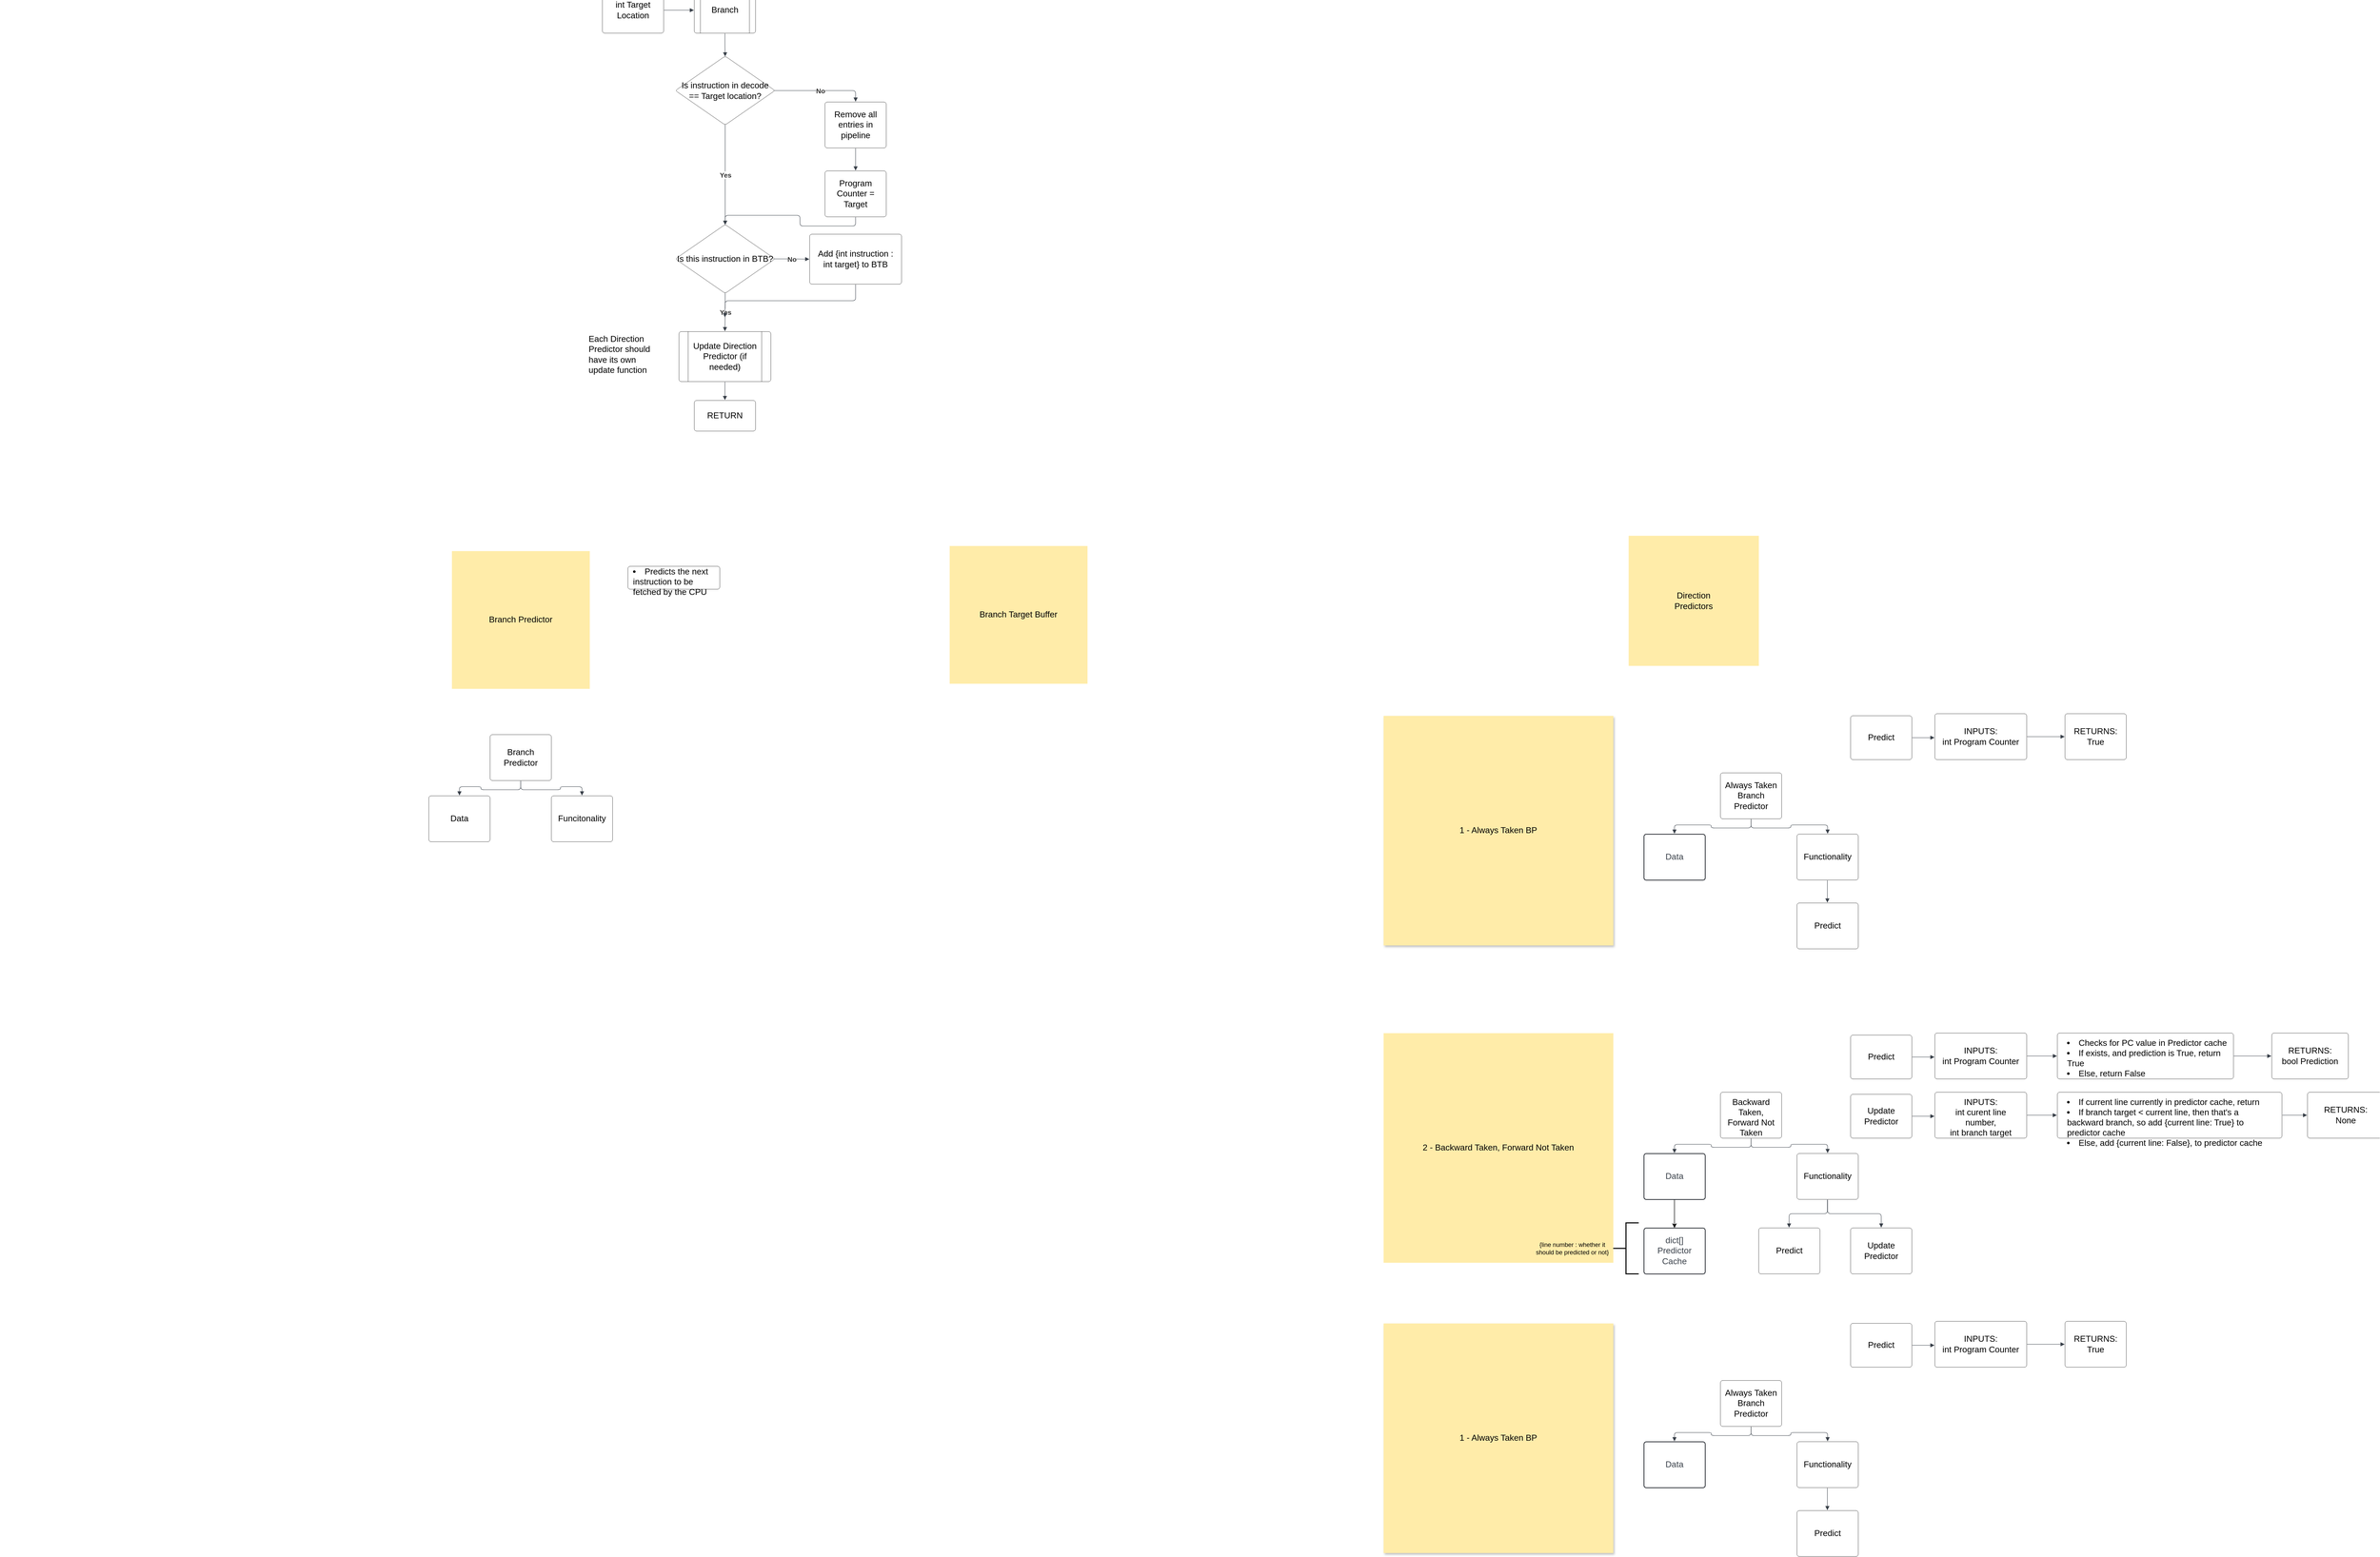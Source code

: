 <mxfile version="24.8.3">
  <diagram name="Page-1" id="AOVgvmvvyc7UU4PLM1Ro">
    <mxGraphModel dx="3771" dy="5281" grid="1" gridSize="10" guides="1" tooltips="1" connect="1" arrows="1" fold="1" page="1" pageScale="1" pageWidth="827" pageHeight="1169" math="0" shadow="0">
      <root>
        <mxCell id="0" />
        <mxCell id="1" parent="0" />
        <mxCell id="uuDwatuscmwlwmb8hPeX-1" value="Always Taken Branch Predictor" style="html=1;overflow=block;blockSpacing=1;whiteSpace=wrap;fontSize=16.7;spacing=9;rounded=1;absoluteArcSize=1;arcSize=9;strokeWidth=NaN;lucidId=i2bk1pYp1I_v;" vertex="1" parent="1">
          <mxGeometry x="1170" y="-2075" width="120" height="90" as="geometry" />
        </mxCell>
        <mxCell id="uuDwatuscmwlwmb8hPeX-2" value="Data" style="html=1;overflow=block;blockSpacing=1;whiteSpace=wrap;fontSize=16.7;fontColor=#3a414a;spacing=9;strokeColor=#282c33;strokeOpacity=100;fillOpacity=100;rounded=1;absoluteArcSize=1;arcSize=9;fillColor=#ffffff;strokeWidth=1.5;lucidId=82bkHtU~yvYa;" vertex="1" parent="1">
          <mxGeometry x="1020" y="-1955" width="120" height="90" as="geometry" />
        </mxCell>
        <mxCell id="uuDwatuscmwlwmb8hPeX-3" value="Functionality" style="html=1;overflow=block;blockSpacing=1;whiteSpace=wrap;fontSize=16.7;spacing=9;rounded=1;absoluteArcSize=1;arcSize=9;strokeWidth=NaN;lucidId=o3bk2jGgh~UA;" vertex="1" parent="1">
          <mxGeometry x="1320" y="-1955" width="120" height="90" as="geometry" />
        </mxCell>
        <mxCell id="uuDwatuscmwlwmb8hPeX-4" value="" style="html=1;jettySize=18;whiteSpace=wrap;fontSize=13;strokeColor=#3a414a;strokeOpacity=100;strokeWidth=0.8;rounded=1;arcSize=12;edgeStyle=orthogonalEdgeStyle;startArrow=none;endArrow=block;endFill=1;exitX=0.5;exitY=1.008;exitPerimeter=0;entryX=0.5;entryY=-0.008;entryPerimeter=0;lucidId=E3bkcDDy-kEL;" edge="1" parent="1" source="uuDwatuscmwlwmb8hPeX-1" target="uuDwatuscmwlwmb8hPeX-3">
          <mxGeometry width="100" height="100" relative="1" as="geometry">
            <Array as="points" />
          </mxGeometry>
        </mxCell>
        <mxCell id="uuDwatuscmwlwmb8hPeX-5" value="" style="html=1;jettySize=18;whiteSpace=wrap;fontSize=13;strokeColor=#3a414a;strokeOpacity=100;strokeWidth=0.8;rounded=1;arcSize=12;edgeStyle=orthogonalEdgeStyle;startArrow=none;endArrow=block;endFill=1;exitX=0.5;exitY=1.008;exitPerimeter=0;entryX=0.5;entryY=-0.008;entryPerimeter=0;lucidId=R3bkoSl7Dh5S;" edge="1" parent="1" source="uuDwatuscmwlwmb8hPeX-1" target="uuDwatuscmwlwmb8hPeX-2">
          <mxGeometry width="100" height="100" relative="1" as="geometry">
            <Array as="points" />
          </mxGeometry>
        </mxCell>
        <mxCell id="uuDwatuscmwlwmb8hPeX-6" value="Predict" style="html=1;overflow=block;blockSpacing=1;whiteSpace=wrap;fontSize=16.7;spacing=9;rounded=1;absoluteArcSize=1;arcSize=9;strokeWidth=NaN;lucidId=d4bkPks5g2ti;" vertex="1" parent="1">
          <mxGeometry x="1320" y="-1820" width="120" height="90" as="geometry" />
        </mxCell>
        <mxCell id="uuDwatuscmwlwmb8hPeX-7" value="" style="html=1;jettySize=18;whiteSpace=wrap;fontSize=13;strokeColor=#3a414a;strokeOpacity=100;strokeWidth=0.8;rounded=1;arcSize=12;edgeStyle=orthogonalEdgeStyle;startArrow=none;endArrow=block;endFill=1;exitX=0.496;exitY=1.008;exitPerimeter=0;entryX=0.496;entryY=-0.008;entryPerimeter=0;lucidId=v4bkwlfStT5P;" edge="1" parent="1" source="uuDwatuscmwlwmb8hPeX-3" target="uuDwatuscmwlwmb8hPeX-6">
          <mxGeometry width="100" height="100" relative="1" as="geometry">
            <Array as="points" />
          </mxGeometry>
        </mxCell>
        <mxCell id="uuDwatuscmwlwmb8hPeX-8" value="INPUTS:&#xa;int Program Counter" style="html=1;overflow=block;blockSpacing=1;whiteSpace=wrap;fontSize=16.7;spacing=9;rounded=1;absoluteArcSize=1;arcSize=9;strokeWidth=NaN;lucidId=.4bk7yBoR5yF;" vertex="1" parent="1">
          <mxGeometry x="1590" y="-2191" width="180" height="90" as="geometry" />
        </mxCell>
        <mxCell id="uuDwatuscmwlwmb8hPeX-9" value="" style="html=1;jettySize=18;whiteSpace=wrap;fontSize=13;strokeColor=#3a414a;strokeOpacity=100;strokeWidth=0.8;rounded=1;arcSize=12;edgeStyle=orthogonalEdgeStyle;startArrow=none;endArrow=block;endFill=1;exitX=1.004;exitY=0.5;exitPerimeter=0;entryX=-0.006;entryY=0.5;entryPerimeter=0;lucidId=O5bk9KP6apJc;" edge="1" parent="1" source="uuDwatuscmwlwmb8hPeX-8" target="uuDwatuscmwlwmb8hPeX-12">
          <mxGeometry width="100" height="100" relative="1" as="geometry">
            <Array as="points" />
          </mxGeometry>
        </mxCell>
        <mxCell id="uuDwatuscmwlwmb8hPeX-10" value="Predict" style="html=1;overflow=block;blockSpacing=1;whiteSpace=wrap;fontSize=16.7;spacing=3.8;rounded=1;absoluteArcSize=1;arcSize=9;strokeWidth=NaN;lucidId=46bkn2mSzNT6;" vertex="1" parent="1">
          <mxGeometry x="1425" y="-2187" width="120" height="86" as="geometry" />
        </mxCell>
        <mxCell id="uuDwatuscmwlwmb8hPeX-11" value="" style="html=1;jettySize=18;whiteSpace=wrap;fontSize=13;strokeColor=#3a414a;strokeOpacity=100;strokeWidth=0.8;rounded=1;arcSize=12;edgeStyle=orthogonalEdgeStyle;startArrow=none;endArrow=block;endFill=1;exitX=1.006;exitY=0.5;exitPerimeter=0;entryX=-0.004;entryY=0.522;entryPerimeter=0;lucidId=l7bk.DYITlxg;" edge="1" parent="1" source="uuDwatuscmwlwmb8hPeX-10" target="uuDwatuscmwlwmb8hPeX-8">
          <mxGeometry width="100" height="100" relative="1" as="geometry">
            <Array as="points" />
          </mxGeometry>
        </mxCell>
        <mxCell id="uuDwatuscmwlwmb8hPeX-12" value="RETURNS:&#xa;True" style="html=1;overflow=block;blockSpacing=1;whiteSpace=wrap;fontSize=16.7;spacing=9;rounded=1;absoluteArcSize=1;arcSize=9;strokeWidth=NaN;lucidId=s7bk0tZIX3CD;" vertex="1" parent="1">
          <mxGeometry x="1845" y="-2191" width="120" height="90" as="geometry" />
        </mxCell>
        <mxCell id="uuDwatuscmwlwmb8hPeX-13" value="1 - Always Taken BP" style="html=1;overflow=block;blockSpacing=1;whiteSpace=wrap;shadow=1;fontSize=16.7;spacing=9;strokeColor=none;fillColor=#FFECA9;strokeWidth=0;lucidId=1rckRtuBceTb;" vertex="1" parent="1">
          <mxGeometry x="510" y="-2187" width="450" height="450" as="geometry" />
        </mxCell>
        <mxCell id="uuDwatuscmwlwmb8hPeX-14" value="2 - Backward Taken, Forward Not Taken" style="html=1;overflow=block;blockSpacing=1;whiteSpace=wrap;fontSize=16.7;spacing=9;strokeColor=none;fillColor=#FFECA9;strokeWidth=0;lucidId=JtckmVWhgW1o;" vertex="1" parent="1">
          <mxGeometry x="510" y="-1565" width="450" height="450" as="geometry" />
        </mxCell>
        <mxCell id="uuDwatuscmwlwmb8hPeX-15" value="Direction&#xa;Predictors" style="html=1;overflow=block;blockSpacing=1;whiteSpace=wrap;fontSize=16.7;spacing=9;strokeColor=none;fillColor=#FFECA9;strokeWidth=0;lucidId=ZuckLceTMZb~;" vertex="1" parent="1">
          <mxGeometry x="990" y="-2540" width="255" height="255" as="geometry" />
        </mxCell>
        <mxCell id="uuDwatuscmwlwmb8hPeX-16" value="Branch Predictor" style="html=1;overflow=block;blockSpacing=1;whiteSpace=wrap;fontSize=16.7;spacing=9;strokeColor=none;fillColor=#FFECA9;strokeWidth=0;lucidId=~vcks.mbnJ2U;" vertex="1" parent="1">
          <mxGeometry x="-1315" y="-2510" width="270" height="270" as="geometry" />
        </mxCell>
        <mxCell id="uuDwatuscmwlwmb8hPeX-17" value="" style="html=1;overflow=block;blockSpacing=1;whiteSpace=wrap;shape=image;fontSize=13;spacing=0;strokeColor=none;strokeOpacity=100;rounded=1;absoluteArcSize=1;arcSize=9;strokeWidth=0;image=https://images.lucid.app/images/3ca19639-ea1f-423f-9327-d27c26be29cb/content;imageAspect=0;lucidId=Zwck1WDIHgvC;" vertex="1" parent="1">
          <mxGeometry x="-2200" y="-2510" width="826" height="467" as="geometry" />
        </mxCell>
        <mxCell id="uuDwatuscmwlwmb8hPeX-18" value="Branch Predictor" style="html=1;overflow=block;blockSpacing=1;whiteSpace=wrap;fontSize=16.7;spacing=9;rounded=1;absoluteArcSize=1;arcSize=9;strokeWidth=NaN;lucidId=~yck88rrfHz_;" vertex="1" parent="1">
          <mxGeometry x="-1240" y="-2150" width="120" height="90" as="geometry" />
        </mxCell>
        <mxCell id="uuDwatuscmwlwmb8hPeX-19" value="" style="html=1;jettySize=18;whiteSpace=wrap;fontSize=13;strokeColor=#3a414a;strokeOpacity=100;strokeWidth=0.8;rounded=1;arcSize=12;edgeStyle=orthogonalEdgeStyle;startArrow=none;endArrow=block;endFill=1;exitX=0.5;exitY=1.008;exitPerimeter=0;entryX=0.5;entryY=-0.008;entryPerimeter=0;lucidId=uzckwsu8T0K0;" edge="1" parent="1" source="uuDwatuscmwlwmb8hPeX-18" target="uuDwatuscmwlwmb8hPeX-20">
          <mxGeometry width="100" height="100" relative="1" as="geometry">
            <Array as="points" />
          </mxGeometry>
        </mxCell>
        <mxCell id="uuDwatuscmwlwmb8hPeX-20" value="Data" style="html=1;overflow=block;blockSpacing=1;whiteSpace=wrap;fontSize=16.7;spacing=9;rounded=1;absoluteArcSize=1;arcSize=9;strokeWidth=NaN;lucidId=vzck_5pMrunn;" vertex="1" parent="1">
          <mxGeometry x="-1360" y="-2030" width="120" height="90" as="geometry" />
        </mxCell>
        <mxCell id="uuDwatuscmwlwmb8hPeX-21" value="" style="html=1;jettySize=18;whiteSpace=wrap;fontSize=13;strokeColor=#3a414a;strokeOpacity=100;strokeWidth=0.8;rounded=1;arcSize=12;edgeStyle=orthogonalEdgeStyle;startArrow=none;endArrow=block;endFill=1;exitX=0.5;exitY=1.008;exitPerimeter=0;entryX=0.5;entryY=-0.008;entryPerimeter=0;lucidId=Wzckco4oWcKX;" edge="1" parent="1" source="uuDwatuscmwlwmb8hPeX-18" target="uuDwatuscmwlwmb8hPeX-22">
          <mxGeometry width="100" height="100" relative="1" as="geometry">
            <Array as="points" />
          </mxGeometry>
        </mxCell>
        <mxCell id="uuDwatuscmwlwmb8hPeX-22" value="Funcitonality" style="html=1;overflow=block;blockSpacing=1;whiteSpace=wrap;fontSize=16.7;spacing=9;rounded=1;absoluteArcSize=1;arcSize=9;strokeWidth=NaN;lucidId=XzckBp6csw0f;" vertex="1" parent="1">
          <mxGeometry x="-1120" y="-2030" width="120" height="90" as="geometry" />
        </mxCell>
        <mxCell id="uuDwatuscmwlwmb8hPeX-23" value="&lt;ul style=&quot;margin: 0px; padding-left: 10px;list-style-position: inside; list-style-type:disc&quot;&gt;&lt;li style=&quot;text-align:left;font-size:16.7px;&quot;&gt;&lt;span style=&quot;margin-left: 0px;margin-top: -2px;&quot;&gt;&lt;span style=&quot;font-size:16.7px;&quot;&gt;Predicts the next instruction to be fetched by the CPU&lt;/span&gt;&lt;/span&gt;&lt;/li&gt;&lt;/ul&gt;" style="html=1;overflow=block;blockSpacing=1;whiteSpace=wrap;fontSize=13;spacing=0;rounded=1;absoluteArcSize=1;arcSize=9;strokeWidth=NaN;lucidId=TAcka.jGkqfJ;" vertex="1" parent="1">
          <mxGeometry x="-970" y="-2480" width="180" height="45" as="geometry" />
        </mxCell>
        <mxCell id="uuDwatuscmwlwmb8hPeX-24" value="Backward Taken, Forward Not Taken" style="html=1;overflow=block;blockSpacing=1;whiteSpace=wrap;fontSize=16.7;spacing=9;rounded=1;absoluteArcSize=1;arcSize=9;strokeWidth=NaN;lucidId=8c9kMYV7Qv1u;" vertex="1" parent="1">
          <mxGeometry x="1170" y="-1449" width="120" height="90" as="geometry" />
        </mxCell>
        <mxCell id="uuDwatuscmwlwmb8hPeX-75" value="" style="edgeStyle=orthogonalEdgeStyle;rounded=0;orthogonalLoop=1;jettySize=auto;html=1;" edge="1" parent="1" source="uuDwatuscmwlwmb8hPeX-25" target="uuDwatuscmwlwmb8hPeX-74">
          <mxGeometry relative="1" as="geometry" />
        </mxCell>
        <mxCell id="uuDwatuscmwlwmb8hPeX-25" value="Data" style="html=1;overflow=block;blockSpacing=1;whiteSpace=wrap;fontSize=16.7;fontColor=#3a414a;spacing=9;strokeColor=#282c33;strokeOpacity=100;fillOpacity=100;rounded=1;absoluteArcSize=1;arcSize=9;fillColor=#ffffff;strokeWidth=1.5;lucidId=8c9kD0o6.5k8;" vertex="1" parent="1">
          <mxGeometry x="1020" y="-1329" width="120" height="90" as="geometry" />
        </mxCell>
        <mxCell id="uuDwatuscmwlwmb8hPeX-26" value="Functionality" style="html=1;overflow=block;blockSpacing=1;whiteSpace=wrap;fontSize=16.7;spacing=9;rounded=1;absoluteArcSize=1;arcSize=9;strokeWidth=NaN;lucidId=8c9kfbl39SHX;" vertex="1" parent="1">
          <mxGeometry x="1320" y="-1329" width="120" height="90" as="geometry" />
        </mxCell>
        <mxCell id="uuDwatuscmwlwmb8hPeX-27" value="" style="html=1;jettySize=18;whiteSpace=wrap;fontSize=13;strokeColor=#3a414a;strokeOpacity=100;strokeWidth=0.8;rounded=1;arcSize=12;edgeStyle=orthogonalEdgeStyle;startArrow=none;endArrow=block;endFill=1;exitX=0.5;exitY=1.008;exitPerimeter=0;entryX=0.5;entryY=-0.008;entryPerimeter=0;lucidId=8c9k0im.X_DS;" edge="1" parent="1" source="uuDwatuscmwlwmb8hPeX-24" target="uuDwatuscmwlwmb8hPeX-26">
          <mxGeometry width="100" height="100" relative="1" as="geometry">
            <Array as="points" />
          </mxGeometry>
        </mxCell>
        <mxCell id="uuDwatuscmwlwmb8hPeX-28" value="" style="html=1;jettySize=18;whiteSpace=wrap;fontSize=13;strokeColor=#3a414a;strokeOpacity=100;strokeWidth=0.8;rounded=1;arcSize=12;edgeStyle=orthogonalEdgeStyle;startArrow=none;endArrow=block;endFill=1;exitX=0.5;exitY=1.008;exitPerimeter=0;entryX=0.5;entryY=-0.008;entryPerimeter=0;lucidId=8c9kHfaAQ382;" edge="1" parent="1" source="uuDwatuscmwlwmb8hPeX-24" target="uuDwatuscmwlwmb8hPeX-25">
          <mxGeometry width="100" height="100" relative="1" as="geometry">
            <Array as="points" />
          </mxGeometry>
        </mxCell>
        <mxCell id="uuDwatuscmwlwmb8hPeX-29" value="Predict" style="html=1;overflow=block;blockSpacing=1;whiteSpace=wrap;fontSize=16.7;spacing=9;rounded=1;absoluteArcSize=1;arcSize=9;strokeWidth=NaN;lucidId=8c9k6aIw7lAV;" vertex="1" parent="1">
          <mxGeometry x="1245" y="-1183" width="120" height="90" as="geometry" />
        </mxCell>
        <mxCell id="uuDwatuscmwlwmb8hPeX-30" value="" style="html=1;jettySize=18;whiteSpace=wrap;fontSize=13;strokeColor=#3a414a;strokeOpacity=100;strokeWidth=0.8;rounded=1;arcSize=12;edgeStyle=orthogonalEdgeStyle;startArrow=none;endArrow=block;endFill=1;exitX=0.496;exitY=1.008;exitPerimeter=0;entryX=0.496;entryY=-0.008;entryPerimeter=0;lucidId=8c9kitW1Y-cf;" edge="1" parent="1" source="uuDwatuscmwlwmb8hPeX-26" target="uuDwatuscmwlwmb8hPeX-29">
          <mxGeometry width="100" height="100" relative="1" as="geometry">
            <Array as="points" />
          </mxGeometry>
        </mxCell>
        <mxCell id="uuDwatuscmwlwmb8hPeX-31" value="INPUTS:&#xa;int Program Counter" style="html=1;overflow=block;blockSpacing=1;whiteSpace=wrap;fontSize=16.7;spacing=9;rounded=1;absoluteArcSize=1;arcSize=9;strokeWidth=NaN;lucidId=8c9k5pr_DzDx;" vertex="1" parent="1">
          <mxGeometry x="1590" y="-1565" width="180" height="90" as="geometry" />
        </mxCell>
        <mxCell id="uuDwatuscmwlwmb8hPeX-32" value="Predict" style="html=1;overflow=block;blockSpacing=1;whiteSpace=wrap;fontSize=16.7;spacing=3.8;rounded=1;absoluteArcSize=1;arcSize=9;strokeWidth=NaN;lucidId=8c9krW--IpCT;" vertex="1" parent="1">
          <mxGeometry x="1425" y="-1561" width="120" height="86" as="geometry" />
        </mxCell>
        <mxCell id="uuDwatuscmwlwmb8hPeX-33" value="" style="html=1;jettySize=18;whiteSpace=wrap;fontSize=13;strokeColor=#3a414a;strokeOpacity=100;strokeWidth=0.8;rounded=1;arcSize=12;edgeStyle=orthogonalEdgeStyle;startArrow=none;endArrow=block;endFill=1;exitX=1.006;exitY=0.5;exitPerimeter=0;entryX=-0.004;entryY=0.522;entryPerimeter=0;lucidId=8c9kmN0n2Hg2;" edge="1" parent="1" source="uuDwatuscmwlwmb8hPeX-32" target="uuDwatuscmwlwmb8hPeX-31">
          <mxGeometry width="100" height="100" relative="1" as="geometry">
            <Array as="points" />
          </mxGeometry>
        </mxCell>
        <mxCell id="uuDwatuscmwlwmb8hPeX-34" value="RETURNS:&#xa;bool Prediction " style="html=1;overflow=block;blockSpacing=1;whiteSpace=wrap;fontSize=16.7;spacing=9;rounded=1;absoluteArcSize=1;arcSize=9;strokeWidth=NaN;lucidId=8c9kwbLM9wAJ;" vertex="1" parent="1">
          <mxGeometry x="2250" y="-1565" width="150" height="90" as="geometry" />
        </mxCell>
        <mxCell id="uuDwatuscmwlwmb8hPeX-35" value="Branch" style="html=1;overflow=block;blockSpacing=1;whiteSpace=wrap;shape=process;fontSize=16.7;spacing=3.8;rounded=1;absoluteArcSize=1;arcSize=9;strokeWidth=NaN;lucidId=t8_kdd7iGehU;" vertex="1" parent="1">
          <mxGeometry x="-840" y="-3615" width="120" height="90" as="geometry" />
        </mxCell>
        <mxCell id="uuDwatuscmwlwmb8hPeX-36" value="Is instruction in decode == Target location?" style="html=1;overflow=block;blockSpacing=1;whiteSpace=wrap;rhombus;fontSize=16.7;spacing=3.8;rounded=1;absoluteArcSize=1;arcSize=9;strokeWidth=NaN;lucidId=G-_kBLNaIpqO;" vertex="1" parent="1">
          <mxGeometry x="-877" y="-3480" width="195" height="135" as="geometry" />
        </mxCell>
        <mxCell id="uuDwatuscmwlwmb8hPeX-37" value="int Target Location" style="html=1;overflow=block;blockSpacing=1;whiteSpace=wrap;fontSize=16.7;spacing=9;rounded=1;absoluteArcSize=1;arcSize=9;strokeWidth=NaN;lucidId=M-_kORSJOAoa;" vertex="1" parent="1">
          <mxGeometry x="-1020" y="-3615" width="120" height="90" as="geometry" />
        </mxCell>
        <mxCell id="uuDwatuscmwlwmb8hPeX-38" value="" style="html=1;jettySize=18;whiteSpace=wrap;fontSize=13;strokeColor=#3a414a;strokeOpacity=100;strokeWidth=0.8;rounded=1;arcSize=12;edgeStyle=orthogonalEdgeStyle;startArrow=none;endArrow=block;endFill=1;exitX=1.006;exitY=0.5;exitPerimeter=0;entryX=-0.006;entryY=0.5;entryPerimeter=0;lucidId=U-_k8hW2vPJL;" edge="1" parent="1" source="uuDwatuscmwlwmb8hPeX-37" target="uuDwatuscmwlwmb8hPeX-35">
          <mxGeometry width="100" height="100" relative="1" as="geometry">
            <Array as="points" />
          </mxGeometry>
        </mxCell>
        <mxCell id="uuDwatuscmwlwmb8hPeX-39" value="" style="html=1;jettySize=18;whiteSpace=wrap;fontSize=13;strokeColor=#3a414a;strokeOpacity=100;strokeWidth=0.8;rounded=1;arcSize=12;edgeStyle=orthogonalEdgeStyle;startArrow=none;endArrow=block;endFill=1;exitX=0.5;exitY=1.008;exitPerimeter=0;entryX=0.5;entryY=0.005;entryPerimeter=0;lucidId=W-_k-Bh_kWu5;" edge="1" parent="1" source="uuDwatuscmwlwmb8hPeX-35" target="uuDwatuscmwlwmb8hPeX-36">
          <mxGeometry width="100" height="100" relative="1" as="geometry">
            <Array as="points" />
          </mxGeometry>
        </mxCell>
        <mxCell id="uuDwatuscmwlwmb8hPeX-40" value="" style="html=1;jettySize=18;whiteSpace=wrap;fontSize=13.3;fontColor=#333333;fontStyle=1;strokeColor=#3a414a;strokeOpacity=100;strokeWidth=0.8;rounded=1;arcSize=12;edgeStyle=orthogonalEdgeStyle;startArrow=none;endArrow=block;endFill=1;exitX=0.5;exitY=0.995;exitPerimeter=0;entryX=0.5;entryY=0.005;entryPerimeter=0;lucidId=v__knXyuIOoh;" edge="1" parent="1" source="uuDwatuscmwlwmb8hPeX-36" target="uuDwatuscmwlwmb8hPeX-48">
          <mxGeometry width="100" height="100" relative="1" as="geometry">
            <Array as="points" />
          </mxGeometry>
        </mxCell>
        <mxCell id="uuDwatuscmwlwmb8hPeX-41" value="Yes" style="text;html=1;resizable=0;labelBackgroundColor=default;align=center;verticalAlign=middle;fontStyle=1;fontColor=#333333;fontSize=13.3;" vertex="1" parent="uuDwatuscmwlwmb8hPeX-40">
          <mxGeometry relative="1" as="geometry" />
        </mxCell>
        <mxCell id="uuDwatuscmwlwmb8hPeX-42" value="" style="html=1;jettySize=18;whiteSpace=wrap;fontSize=13.3;fontColor=#333333;fontStyle=1;strokeColor=#3a414a;strokeOpacity=100;strokeWidth=0.8;rounded=1;arcSize=12;edgeStyle=orthogonalEdgeStyle;startArrow=none;endArrow=block;endFill=1;exitX=0.992;exitY=0.5;exitPerimeter=0;entryX=0.5;entryY=-0.008;entryPerimeter=0;lucidId=b._kbjs__ZK9;" edge="1" parent="1" source="uuDwatuscmwlwmb8hPeX-36" target="uuDwatuscmwlwmb8hPeX-44">
          <mxGeometry width="100" height="100" relative="1" as="geometry">
            <Array as="points" />
          </mxGeometry>
        </mxCell>
        <mxCell id="uuDwatuscmwlwmb8hPeX-43" value="No" style="text;html=1;resizable=0;labelBackgroundColor=default;align=center;verticalAlign=middle;fontStyle=1;fontColor=#333333;fontSize=13.3;" vertex="1" parent="uuDwatuscmwlwmb8hPeX-42">
          <mxGeometry relative="1" as="geometry" />
        </mxCell>
        <mxCell id="uuDwatuscmwlwmb8hPeX-44" value="Remove all entries in pipeline" style="html=1;overflow=block;blockSpacing=1;whiteSpace=wrap;fontSize=16.7;spacing=9;rounded=1;absoluteArcSize=1;arcSize=9;strokeWidth=NaN;lucidId=c._kvRQDNXIM;" vertex="1" parent="1">
          <mxGeometry x="-584" y="-3390" width="120" height="90" as="geometry" />
        </mxCell>
        <mxCell id="uuDwatuscmwlwmb8hPeX-45" value="" style="html=1;jettySize=18;whiteSpace=wrap;fontSize=13;strokeColor=#3a414a;strokeOpacity=100;strokeWidth=0.8;rounded=1;arcSize=12;edgeStyle=orthogonalEdgeStyle;startArrow=none;endArrow=block;endFill=1;exitX=0.5;exitY=1.008;exitPerimeter=0;entryX=0.5;entryY=-0.008;entryPerimeter=0;lucidId=B._kDAAA.THo;" edge="1" parent="1" source="uuDwatuscmwlwmb8hPeX-44" target="uuDwatuscmwlwmb8hPeX-46">
          <mxGeometry width="100" height="100" relative="1" as="geometry">
            <Array as="points" />
          </mxGeometry>
        </mxCell>
        <mxCell id="uuDwatuscmwlwmb8hPeX-46" value="Program Counter = Target" style="html=1;overflow=block;blockSpacing=1;whiteSpace=wrap;fontSize=16.7;spacing=9;rounded=1;absoluteArcSize=1;arcSize=9;strokeWidth=NaN;lucidId=C._kmiZCPtfp;" vertex="1" parent="1">
          <mxGeometry x="-584" y="-3255" width="120" height="90" as="geometry" />
        </mxCell>
        <mxCell id="uuDwatuscmwlwmb8hPeX-47" value="" style="html=1;jettySize=18;whiteSpace=wrap;fontSize=13;strokeColor=#3a414a;strokeOpacity=100;strokeWidth=0.8;rounded=1;arcSize=12;edgeStyle=orthogonalEdgeStyle;startArrow=none;endArrow=block;endFill=1;exitX=0.5;exitY=1.008;exitPerimeter=0;entryX=0.5;entryY=0.005;entryPerimeter=0;lucidId=3._k~e4HPRZ-;" edge="1" parent="1" source="uuDwatuscmwlwmb8hPeX-46" target="uuDwatuscmwlwmb8hPeX-48">
          <mxGeometry width="100" height="100" relative="1" as="geometry">
            <Array as="points" />
          </mxGeometry>
        </mxCell>
        <mxCell id="uuDwatuscmwlwmb8hPeX-48" value="Is this instruction in BTB?" style="html=1;overflow=block;blockSpacing=1;whiteSpace=wrap;rhombus;fontSize=16.7;spacing=3.8;rounded=1;absoluteArcSize=1;arcSize=9;strokeWidth=NaN;lucidId=t~_ksssYd~lp;" vertex="1" parent="1">
          <mxGeometry x="-877" y="-3150" width="195" height="135" as="geometry" />
        </mxCell>
        <mxCell id="uuDwatuscmwlwmb8hPeX-49" value="" style="html=1;jettySize=18;whiteSpace=wrap;fontSize=13.3;fontColor=#333333;fontStyle=1;strokeColor=#3a414a;strokeOpacity=100;strokeWidth=0.8;rounded=1;arcSize=12;edgeStyle=orthogonalEdgeStyle;startArrow=none;endArrow=block;endFill=1;exitX=0.992;exitY=0.5;exitPerimeter=0;entryX=-0.004;entryY=0.5;entryPerimeter=0;lucidId=2~_kViBqfz-K;" edge="1" parent="1" source="uuDwatuscmwlwmb8hPeX-48" target="uuDwatuscmwlwmb8hPeX-51">
          <mxGeometry width="100" height="100" relative="1" as="geometry">
            <Array as="points" />
          </mxGeometry>
        </mxCell>
        <mxCell id="uuDwatuscmwlwmb8hPeX-50" value="No" style="text;html=1;resizable=0;labelBackgroundColor=default;align=center;verticalAlign=middle;fontStyle=1;fontColor=#333333;fontSize=13.3;" vertex="1" parent="uuDwatuscmwlwmb8hPeX-49">
          <mxGeometry relative="1" as="geometry" />
        </mxCell>
        <mxCell id="uuDwatuscmwlwmb8hPeX-51" value="Add {int instruction : int target} to BTB" style="html=1;overflow=block;blockSpacing=1;whiteSpace=wrap;fontSize=16.7;spacing=9;rounded=1;absoluteArcSize=1;arcSize=9;strokeWidth=NaN;lucidId=pb.keqfVLoMM;" vertex="1" parent="1">
          <mxGeometry x="-614" y="-3131" width="180" height="98" as="geometry" />
        </mxCell>
        <mxCell id="uuDwatuscmwlwmb8hPeX-52" value="Update Direction Predictor (if needed)" style="html=1;overflow=block;blockSpacing=1;whiteSpace=wrap;shape=process;fontSize=16.7;spacing=9;rounded=1;absoluteArcSize=1;arcSize=9;strokeWidth=NaN;lucidId=4b.k-3mUlPhH;" vertex="1" parent="1">
          <mxGeometry x="-870" y="-2940" width="180" height="98" as="geometry" />
        </mxCell>
        <mxCell id="uuDwatuscmwlwmb8hPeX-53" value="" style="html=1;jettySize=18;whiteSpace=wrap;fontSize=13.3;fontColor=#333333;fontStyle=1;strokeColor=#3a414a;strokeOpacity=100;strokeWidth=0.8;rounded=1;arcSize=12;edgeStyle=orthogonalEdgeStyle;startArrow=none;endArrow=block;endFill=1;exitX=0.5;exitY=0.995;exitPerimeter=0;entryX=0.5;entryY=-0.008;entryPerimeter=0;lucidId=Pc.kxPv7OUn2;" edge="1" parent="1" source="uuDwatuscmwlwmb8hPeX-48" target="uuDwatuscmwlwmb8hPeX-52">
          <mxGeometry width="100" height="100" relative="1" as="geometry">
            <Array as="points" />
          </mxGeometry>
        </mxCell>
        <mxCell id="uuDwatuscmwlwmb8hPeX-54" value="Yes" style="text;html=1;resizable=0;labelBackgroundColor=default;align=center;verticalAlign=middle;fontStyle=1;fontColor=#333333;fontSize=13.3;" vertex="1" parent="uuDwatuscmwlwmb8hPeX-53">
          <mxGeometry relative="1" as="geometry" />
        </mxCell>
        <mxCell id="uuDwatuscmwlwmb8hPeX-55" value="" style="html=1;jettySize=18;whiteSpace=wrap;fontSize=13;strokeColor=#3a414a;strokeOpacity=100;strokeWidth=0.8;rounded=1;arcSize=12;edgeStyle=orthogonalEdgeStyle;startArrow=none;endArrow=block;endFill=1;exitX=0.5;exitY=1.008;exitPerimeter=0;lucidId=md.ktP.Gm5WD;" edge="1" parent="1" source="uuDwatuscmwlwmb8hPeX-51">
          <mxGeometry width="100" height="100" relative="1" as="geometry">
            <Array as="points" />
            <mxPoint x="-780" y="-2968" as="targetPoint" />
          </mxGeometry>
        </mxCell>
        <mxCell id="uuDwatuscmwlwmb8hPeX-56" value="RETURN" style="html=1;overflow=block;blockSpacing=1;whiteSpace=wrap;fontSize=16.7;spacing=3.8;rounded=1;absoluteArcSize=1;arcSize=9;strokeWidth=NaN;lucidId=Kd.kfbQ0gm8v;" vertex="1" parent="1">
          <mxGeometry x="-840" y="-2805" width="120" height="60" as="geometry" />
        </mxCell>
        <mxCell id="uuDwatuscmwlwmb8hPeX-57" value="" style="html=1;jettySize=18;whiteSpace=wrap;fontSize=13;strokeColor=#3a414a;strokeOpacity=100;strokeWidth=0.8;rounded=1;arcSize=12;edgeStyle=orthogonalEdgeStyle;startArrow=none;endArrow=block;endFill=1;exitX=0.5;exitY=1.008;exitPerimeter=0;entryX=0.5;entryY=-0.013;entryPerimeter=0;lucidId=Od.k8pdc~07t;" edge="1" parent="1" source="uuDwatuscmwlwmb8hPeX-52" target="uuDwatuscmwlwmb8hPeX-56">
          <mxGeometry width="100" height="100" relative="1" as="geometry">
            <Array as="points" />
          </mxGeometry>
        </mxCell>
        <mxCell id="uuDwatuscmwlwmb8hPeX-58" value="" style="strokeColor=none;fillColor=none;whiteSpace=wrap;fontSize=16.7;align=left;spacing=3.8;rounded=1;absoluteArcSize=1;arcSize=9;strokeWidth=NaN;html=1;" vertex="1" parent="1">
          <mxGeometry x="-1050" y="-2955" width="150" height="120" as="geometry" />
        </mxCell>
        <mxCell id="uuDwatuscmwlwmb8hPeX-59" value="" style="shape=curlyBracket;rounded=1;whiteSpace=wrap;fontSize=16.7;align=left;spacing=3.8;strokeColor=#unset;fillColor=#unset;strokeWidth=NaN;" vertex="1" parent="uuDwatuscmwlwmb8hPeX-58">
          <mxGeometry x="135" width="15" height="120" as="geometry" />
        </mxCell>
        <mxCell id="uuDwatuscmwlwmb8hPeX-60" value="Each Direction Predictor should have its own update function" style="strokeColor=none;fillColor=none;whiteSpace=wrap;fontSize=16.7;align=left;spacing=3.8;rounded=1;absoluteArcSize=1;arcSize=9;strokeWidth=NaN;" vertex="1" parent="uuDwatuscmwlwmb8hPeX-58">
          <mxGeometry width="135" height="120" as="geometry" />
        </mxCell>
        <mxCell id="uuDwatuscmwlwmb8hPeX-61" value="Update Predictor" style="html=1;overflow=block;blockSpacing=1;whiteSpace=wrap;fontSize=16.7;spacing=9;rounded=1;absoluteArcSize=1;arcSize=9;strokeWidth=NaN;lucidId=.2MlqWRWDMih;" vertex="1" parent="1">
          <mxGeometry x="1425" y="-1183" width="120" height="90" as="geometry" />
        </mxCell>
        <mxCell id="uuDwatuscmwlwmb8hPeX-62" value="" style="html=1;jettySize=18;whiteSpace=wrap;fontSize=13;strokeColor=#3a414a;strokeOpacity=100;strokeWidth=0.8;rounded=1;arcSize=12;edgeStyle=orthogonalEdgeStyle;startArrow=none;endArrow=block;endFill=1;exitX=0.5;exitY=1.008;exitPerimeter=0;entryX=0.5;entryY=-0.008;entryPerimeter=0;lucidId=q3MlGEHJLPIf;" edge="1" parent="1" source="uuDwatuscmwlwmb8hPeX-26" target="uuDwatuscmwlwmb8hPeX-61">
          <mxGeometry width="100" height="100" relative="1" as="geometry">
            <Array as="points" />
          </mxGeometry>
        </mxCell>
        <mxCell id="uuDwatuscmwlwmb8hPeX-63" value="" style="html=1;jettySize=18;whiteSpace=wrap;fontSize=13;strokeColor=#3a414a;strokeOpacity=100;strokeWidth=0.8;rounded=1;arcSize=12;edgeStyle=orthogonalEdgeStyle;startArrow=none;endArrow=block;endFill=1;exitX=1.004;exitY=0.5;exitPerimeter=0;entryX=-0.002;entryY=0.5;entryPerimeter=0;lucidId=Z3MlrU3.1DTn;" edge="1" parent="1" source="uuDwatuscmwlwmb8hPeX-31" target="uuDwatuscmwlwmb8hPeX-64">
          <mxGeometry width="100" height="100" relative="1" as="geometry">
            <Array as="points" />
          </mxGeometry>
        </mxCell>
        <mxCell id="uuDwatuscmwlwmb8hPeX-64" value="&lt;ul style=&quot;margin: 0px; padding-left: 10px;list-style-position: inside; list-style-type:disc&quot;&gt;&lt;li style=&quot;text-align:left;font-size:16.7px;&quot;&gt;&lt;span style=&quot;margin-left: 0px;margin-top: -2px;&quot;&gt;&lt;span style=&quot;font-size:16.7px;&quot;&gt;Checks for PC value in Predictor cache&lt;/span&gt;&lt;/span&gt;&lt;/li&gt;&lt;li style=&quot;text-align:left;font-size:16.7px;&quot;&gt;&lt;span style=&quot;margin-left: 0px;margin-top: -2px;&quot;&gt;&lt;span style=&quot;font-size:16.7px;&quot;&gt;If exists, and prediction is True, return True&lt;/span&gt;&lt;/span&gt;&lt;/li&gt;&lt;li style=&quot;text-align:left;font-size:16.7px;&quot;&gt;&lt;span style=&quot;margin-left: 0px;margin-top: -2px;&quot;&gt;&lt;span style=&quot;font-size:16.7px;&quot;&gt;Else, return False&lt;/span&gt;&lt;/span&gt;&lt;/li&gt;&lt;/ul&gt;" style="html=1;overflow=block;blockSpacing=1;whiteSpace=wrap;fontSize=13;spacing=9;rounded=1;absoluteArcSize=1;arcSize=9;strokeWidth=NaN;lucidId=Z3MlEIxHEbWS;" vertex="1" parent="1">
          <mxGeometry x="1830" y="-1565" width="345" height="90" as="geometry" />
        </mxCell>
        <mxCell id="uuDwatuscmwlwmb8hPeX-65" value="" style="html=1;jettySize=18;whiteSpace=wrap;fontSize=13;strokeColor=#3a414a;strokeOpacity=100;strokeWidth=0.8;rounded=1;arcSize=12;edgeStyle=orthogonalEdgeStyle;startArrow=none;endArrow=block;endFill=1;exitX=1.002;exitY=0.5;exitPerimeter=0;entryX=-0.005;entryY=0.5;entryPerimeter=0;lucidId=43MlArSj0O9k;" edge="1" parent="1" source="uuDwatuscmwlwmb8hPeX-64" target="uuDwatuscmwlwmb8hPeX-34">
          <mxGeometry width="100" height="100" relative="1" as="geometry">
            <Array as="points" />
          </mxGeometry>
        </mxCell>
        <mxCell id="uuDwatuscmwlwmb8hPeX-67" value="INPUTS:&lt;br&gt;&lt;div&gt;int curent line number,&lt;/div&gt;&lt;div&gt;int branch target&lt;br&gt;&lt;/div&gt;" style="html=1;overflow=block;blockSpacing=1;whiteSpace=wrap;fontSize=16.7;spacing=9;rounded=1;absoluteArcSize=1;arcSize=9;strokeWidth=NaN;lucidId=8c9k5pr_DzDx;" vertex="1" parent="1">
          <mxGeometry x="1590" y="-1449" width="180" height="90" as="geometry" />
        </mxCell>
        <mxCell id="uuDwatuscmwlwmb8hPeX-68" value="Update Predictor" style="html=1;overflow=block;blockSpacing=1;whiteSpace=wrap;fontSize=16.7;spacing=3.8;rounded=1;absoluteArcSize=1;arcSize=9;strokeWidth=NaN;lucidId=8c9krW--IpCT;" vertex="1" parent="1">
          <mxGeometry x="1425" y="-1445" width="120" height="86" as="geometry" />
        </mxCell>
        <mxCell id="uuDwatuscmwlwmb8hPeX-69" value="" style="html=1;jettySize=18;whiteSpace=wrap;fontSize=13;strokeColor=#3a414a;strokeOpacity=100;strokeWidth=0.8;rounded=1;arcSize=12;edgeStyle=orthogonalEdgeStyle;startArrow=none;endArrow=block;endFill=1;exitX=1.006;exitY=0.5;exitPerimeter=0;entryX=-0.004;entryY=0.522;entryPerimeter=0;lucidId=8c9kmN0n2Hg2;" edge="1" parent="1" source="uuDwatuscmwlwmb8hPeX-68" target="uuDwatuscmwlwmb8hPeX-67">
          <mxGeometry width="100" height="100" relative="1" as="geometry">
            <Array as="points" />
          </mxGeometry>
        </mxCell>
        <mxCell id="uuDwatuscmwlwmb8hPeX-70" value="&lt;div&gt;RETURNS:&lt;/div&gt;&lt;div&gt;None&lt;br&gt;&lt;/div&gt;" style="html=1;overflow=block;blockSpacing=1;whiteSpace=wrap;fontSize=16.7;spacing=9;rounded=1;absoluteArcSize=1;arcSize=9;strokeWidth=NaN;lucidId=8c9kwbLM9wAJ;" vertex="1" parent="1">
          <mxGeometry x="2320" y="-1449" width="150" height="90" as="geometry" />
        </mxCell>
        <mxCell id="uuDwatuscmwlwmb8hPeX-71" value="" style="html=1;jettySize=18;whiteSpace=wrap;fontSize=13;strokeColor=#3a414a;strokeOpacity=100;strokeWidth=0.8;rounded=1;arcSize=12;edgeStyle=orthogonalEdgeStyle;startArrow=none;endArrow=block;endFill=1;exitX=1.004;exitY=0.5;exitPerimeter=0;entryX=-0.002;entryY=0.5;entryPerimeter=0;lucidId=Z3MlrU3.1DTn;" edge="1" parent="1" source="uuDwatuscmwlwmb8hPeX-67" target="uuDwatuscmwlwmb8hPeX-72">
          <mxGeometry width="100" height="100" relative="1" as="geometry">
            <Array as="points" />
          </mxGeometry>
        </mxCell>
        <mxCell id="uuDwatuscmwlwmb8hPeX-72" value="&lt;ul style=&quot;margin: 0px; padding-left: 10px;list-style-position: inside; list-style-type:disc&quot;&gt;&lt;li style=&quot;text-align:left;font-size:16.7px;&quot;&gt;If current line currently in predictor cache, return&lt;br&gt;&lt;/li&gt;&lt;li style=&quot;text-align:left;font-size:16.7px;&quot;&gt;If branch target &amp;lt; current line, then that&#39;s a backward branch, so add {current line: True} to predictor cache&lt;/li&gt;&lt;li style=&quot;text-align:left;font-size:16.7px;&quot;&gt;Else, add {current line: False}, to predictor cache&lt;br&gt;&lt;/li&gt;&lt;/ul&gt;" style="html=1;overflow=block;blockSpacing=1;whiteSpace=wrap;fontSize=13;spacing=9;rounded=1;absoluteArcSize=1;arcSize=9;strokeWidth=NaN;lucidId=Z3MlEIxHEbWS;" vertex="1" parent="1">
          <mxGeometry x="1830" y="-1449" width="440" height="90" as="geometry" />
        </mxCell>
        <mxCell id="uuDwatuscmwlwmb8hPeX-73" value="" style="html=1;jettySize=18;whiteSpace=wrap;fontSize=13;strokeColor=#3a414a;strokeOpacity=100;strokeWidth=0.8;rounded=1;arcSize=12;edgeStyle=orthogonalEdgeStyle;startArrow=none;endArrow=block;endFill=1;exitX=1.002;exitY=0.5;exitPerimeter=0;entryX=-0.005;entryY=0.5;entryPerimeter=0;lucidId=43MlArSj0O9k;" edge="1" parent="1" source="uuDwatuscmwlwmb8hPeX-72" target="uuDwatuscmwlwmb8hPeX-70">
          <mxGeometry width="100" height="100" relative="1" as="geometry">
            <Array as="points" />
          </mxGeometry>
        </mxCell>
        <mxCell id="uuDwatuscmwlwmb8hPeX-74" value="&lt;div&gt;dict[]&lt;/div&gt;&lt;div&gt;Predictor Cache&lt;/div&gt;" style="html=1;overflow=block;blockSpacing=1;whiteSpace=wrap;fontSize=16.7;fontColor=#3a414a;spacing=9;strokeColor=#282c33;strokeOpacity=100;fillOpacity=100;rounded=1;absoluteArcSize=1;arcSize=9;fillColor=#ffffff;strokeWidth=1.5;lucidId=8c9kD0o6.5k8;" vertex="1" parent="1">
          <mxGeometry x="1020" y="-1183" width="120" height="90" as="geometry" />
        </mxCell>
        <mxCell id="uuDwatuscmwlwmb8hPeX-76" value="" style="strokeWidth=2;html=1;shape=mxgraph.flowchart.annotation_2;align=left;labelPosition=right;pointerEvents=1;" vertex="1" parent="1">
          <mxGeometry x="960" y="-1193" width="50" height="100" as="geometry" />
        </mxCell>
        <mxCell id="uuDwatuscmwlwmb8hPeX-77" value="{line number : whether it should be predicted or not}" style="text;html=1;align=center;verticalAlign=middle;whiteSpace=wrap;rounded=0;" vertex="1" parent="1">
          <mxGeometry x="800" y="-1158" width="160" height="30" as="geometry" />
        </mxCell>
        <mxCell id="uuDwatuscmwlwmb8hPeX-78" value="Branch Target Buffer" style="html=1;overflow=block;blockSpacing=1;whiteSpace=wrap;fontSize=16.7;spacing=9;strokeColor=none;fillColor=#FFECA9;strokeWidth=0;lucidId=~vcks.mbnJ2U;" vertex="1" parent="1">
          <mxGeometry x="-340" y="-2520" width="270" height="270" as="geometry" />
        </mxCell>
        <mxCell id="uuDwatuscmwlwmb8hPeX-79" value="Always Taken Branch Predictor" style="html=1;overflow=block;blockSpacing=1;whiteSpace=wrap;fontSize=16.7;spacing=9;rounded=1;absoluteArcSize=1;arcSize=9;strokeWidth=NaN;lucidId=i2bk1pYp1I_v;" vertex="1" parent="1">
          <mxGeometry x="1170" y="-884" width="120" height="90" as="geometry" />
        </mxCell>
        <mxCell id="uuDwatuscmwlwmb8hPeX-80" value="Data" style="html=1;overflow=block;blockSpacing=1;whiteSpace=wrap;fontSize=16.7;fontColor=#3a414a;spacing=9;strokeColor=#282c33;strokeOpacity=100;fillOpacity=100;rounded=1;absoluteArcSize=1;arcSize=9;fillColor=#ffffff;strokeWidth=1.5;lucidId=82bkHtU~yvYa;" vertex="1" parent="1">
          <mxGeometry x="1020" y="-764" width="120" height="90" as="geometry" />
        </mxCell>
        <mxCell id="uuDwatuscmwlwmb8hPeX-81" value="Functionality" style="html=1;overflow=block;blockSpacing=1;whiteSpace=wrap;fontSize=16.7;spacing=9;rounded=1;absoluteArcSize=1;arcSize=9;strokeWidth=NaN;lucidId=o3bk2jGgh~UA;" vertex="1" parent="1">
          <mxGeometry x="1320" y="-764" width="120" height="90" as="geometry" />
        </mxCell>
        <mxCell id="uuDwatuscmwlwmb8hPeX-82" value="" style="html=1;jettySize=18;whiteSpace=wrap;fontSize=13;strokeColor=#3a414a;strokeOpacity=100;strokeWidth=0.8;rounded=1;arcSize=12;edgeStyle=orthogonalEdgeStyle;startArrow=none;endArrow=block;endFill=1;exitX=0.5;exitY=1.008;exitPerimeter=0;entryX=0.5;entryY=-0.008;entryPerimeter=0;lucidId=E3bkcDDy-kEL;" edge="1" parent="1" source="uuDwatuscmwlwmb8hPeX-79" target="uuDwatuscmwlwmb8hPeX-81">
          <mxGeometry width="100" height="100" relative="1" as="geometry">
            <Array as="points" />
          </mxGeometry>
        </mxCell>
        <mxCell id="uuDwatuscmwlwmb8hPeX-83" value="" style="html=1;jettySize=18;whiteSpace=wrap;fontSize=13;strokeColor=#3a414a;strokeOpacity=100;strokeWidth=0.8;rounded=1;arcSize=12;edgeStyle=orthogonalEdgeStyle;startArrow=none;endArrow=block;endFill=1;exitX=0.5;exitY=1.008;exitPerimeter=0;entryX=0.5;entryY=-0.008;entryPerimeter=0;lucidId=R3bkoSl7Dh5S;" edge="1" parent="1" source="uuDwatuscmwlwmb8hPeX-79" target="uuDwatuscmwlwmb8hPeX-80">
          <mxGeometry width="100" height="100" relative="1" as="geometry">
            <Array as="points" />
          </mxGeometry>
        </mxCell>
        <mxCell id="uuDwatuscmwlwmb8hPeX-84" value="Predict" style="html=1;overflow=block;blockSpacing=1;whiteSpace=wrap;fontSize=16.7;spacing=9;rounded=1;absoluteArcSize=1;arcSize=9;strokeWidth=NaN;lucidId=d4bkPks5g2ti;" vertex="1" parent="1">
          <mxGeometry x="1320" y="-629" width="120" height="90" as="geometry" />
        </mxCell>
        <mxCell id="uuDwatuscmwlwmb8hPeX-85" value="" style="html=1;jettySize=18;whiteSpace=wrap;fontSize=13;strokeColor=#3a414a;strokeOpacity=100;strokeWidth=0.8;rounded=1;arcSize=12;edgeStyle=orthogonalEdgeStyle;startArrow=none;endArrow=block;endFill=1;exitX=0.496;exitY=1.008;exitPerimeter=0;entryX=0.496;entryY=-0.008;entryPerimeter=0;lucidId=v4bkwlfStT5P;" edge="1" parent="1" source="uuDwatuscmwlwmb8hPeX-81" target="uuDwatuscmwlwmb8hPeX-84">
          <mxGeometry width="100" height="100" relative="1" as="geometry">
            <Array as="points" />
          </mxGeometry>
        </mxCell>
        <mxCell id="uuDwatuscmwlwmb8hPeX-86" value="INPUTS:&#xa;int Program Counter" style="html=1;overflow=block;blockSpacing=1;whiteSpace=wrap;fontSize=16.7;spacing=9;rounded=1;absoluteArcSize=1;arcSize=9;strokeWidth=NaN;lucidId=.4bk7yBoR5yF;" vertex="1" parent="1">
          <mxGeometry x="1590" y="-1000" width="180" height="90" as="geometry" />
        </mxCell>
        <mxCell id="uuDwatuscmwlwmb8hPeX-87" value="" style="html=1;jettySize=18;whiteSpace=wrap;fontSize=13;strokeColor=#3a414a;strokeOpacity=100;strokeWidth=0.8;rounded=1;arcSize=12;edgeStyle=orthogonalEdgeStyle;startArrow=none;endArrow=block;endFill=1;exitX=1.004;exitY=0.5;exitPerimeter=0;entryX=-0.006;entryY=0.5;entryPerimeter=0;lucidId=O5bk9KP6apJc;" edge="1" parent="1" source="uuDwatuscmwlwmb8hPeX-86" target="uuDwatuscmwlwmb8hPeX-90">
          <mxGeometry width="100" height="100" relative="1" as="geometry">
            <Array as="points" />
          </mxGeometry>
        </mxCell>
        <mxCell id="uuDwatuscmwlwmb8hPeX-88" value="Predict" style="html=1;overflow=block;blockSpacing=1;whiteSpace=wrap;fontSize=16.7;spacing=3.8;rounded=1;absoluteArcSize=1;arcSize=9;strokeWidth=NaN;lucidId=46bkn2mSzNT6;" vertex="1" parent="1">
          <mxGeometry x="1425" y="-996" width="120" height="86" as="geometry" />
        </mxCell>
        <mxCell id="uuDwatuscmwlwmb8hPeX-89" value="" style="html=1;jettySize=18;whiteSpace=wrap;fontSize=13;strokeColor=#3a414a;strokeOpacity=100;strokeWidth=0.8;rounded=1;arcSize=12;edgeStyle=orthogonalEdgeStyle;startArrow=none;endArrow=block;endFill=1;exitX=1.006;exitY=0.5;exitPerimeter=0;entryX=-0.004;entryY=0.522;entryPerimeter=0;lucidId=l7bk.DYITlxg;" edge="1" parent="1" source="uuDwatuscmwlwmb8hPeX-88" target="uuDwatuscmwlwmb8hPeX-86">
          <mxGeometry width="100" height="100" relative="1" as="geometry">
            <Array as="points" />
          </mxGeometry>
        </mxCell>
        <mxCell id="uuDwatuscmwlwmb8hPeX-90" value="RETURNS:&#xa;True" style="html=1;overflow=block;blockSpacing=1;whiteSpace=wrap;fontSize=16.7;spacing=9;rounded=1;absoluteArcSize=1;arcSize=9;strokeWidth=NaN;lucidId=s7bk0tZIX3CD;" vertex="1" parent="1">
          <mxGeometry x="1845" y="-1000" width="120" height="90" as="geometry" />
        </mxCell>
        <mxCell id="uuDwatuscmwlwmb8hPeX-91" value="1 - Always Taken BP" style="html=1;overflow=block;blockSpacing=1;whiteSpace=wrap;shadow=1;fontSize=16.7;spacing=9;strokeColor=none;fillColor=#FFECA9;strokeWidth=0;lucidId=1rckRtuBceTb;" vertex="1" parent="1">
          <mxGeometry x="510" y="-996" width="450" height="450" as="geometry" />
        </mxCell>
      </root>
    </mxGraphModel>
  </diagram>
</mxfile>
